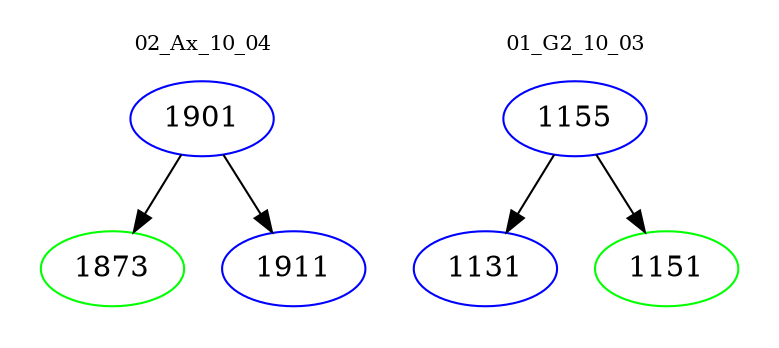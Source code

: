 digraph{
subgraph cluster_0 {
color = white
label = "02_Ax_10_04";
fontsize=10;
T0_1901 [label="1901", color="blue"]
T0_1901 -> T0_1873 [color="black"]
T0_1873 [label="1873", color="green"]
T0_1901 -> T0_1911 [color="black"]
T0_1911 [label="1911", color="blue"]
}
subgraph cluster_1 {
color = white
label = "01_G2_10_03";
fontsize=10;
T1_1155 [label="1155", color="blue"]
T1_1155 -> T1_1131 [color="black"]
T1_1131 [label="1131", color="blue"]
T1_1155 -> T1_1151 [color="black"]
T1_1151 [label="1151", color="green"]
}
}
